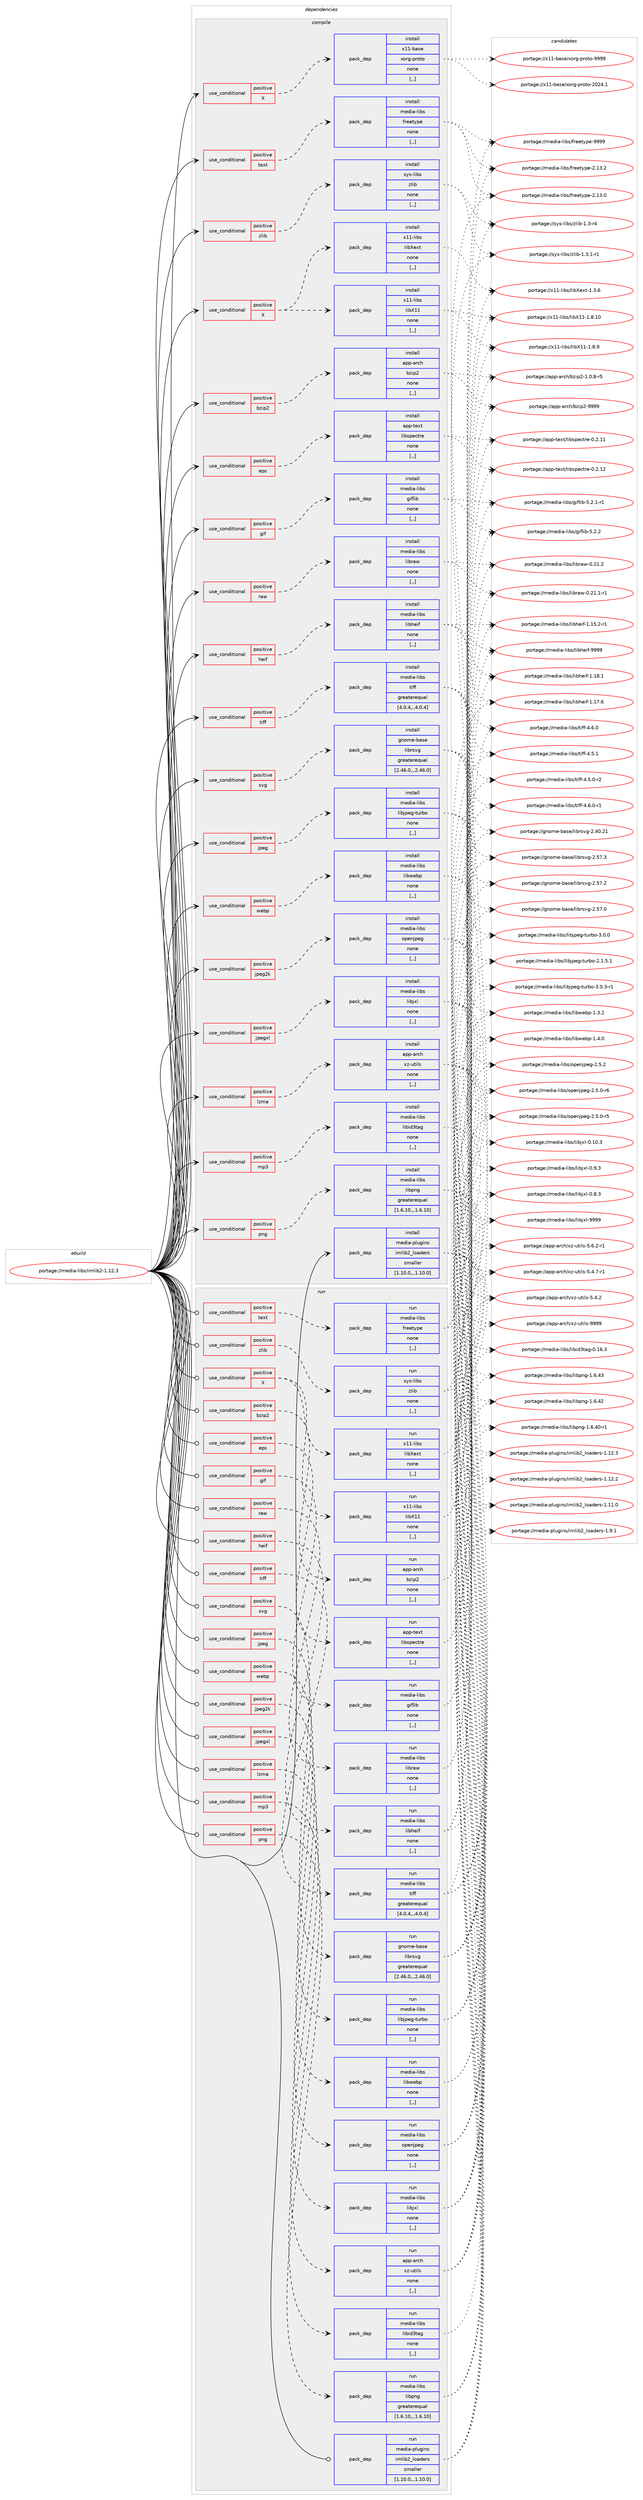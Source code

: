 digraph prolog {

# *************
# Graph options
# *************

newrank=true;
concentrate=true;
compound=true;
graph [rankdir=LR,fontname=Helvetica,fontsize=10,ranksep=1.5];#, ranksep=2.5, nodesep=0.2];
edge  [arrowhead=vee];
node  [fontname=Helvetica,fontsize=10];

# **********
# The ebuild
# **********

subgraph cluster_leftcol {
color=gray;
label=<<i>ebuild</i>>;
id [label="portage://media-libs/imlib2-1.12.3", color=red, width=4, href="../media-libs/imlib2-1.12.3.svg"];
}

# ****************
# The dependencies
# ****************

subgraph cluster_midcol {
color=gray;
label=<<i>dependencies</i>>;
subgraph cluster_compile {
fillcolor="#eeeeee";
style=filled;
label=<<i>compile</i>>;
subgraph cond75062 {
dependency297834 [label=<<TABLE BORDER="0" CELLBORDER="1" CELLSPACING="0" CELLPADDING="4"><TR><TD ROWSPAN="3" CELLPADDING="10">use_conditional</TD></TR><TR><TD>positive</TD></TR><TR><TD>X</TD></TR></TABLE>>, shape=none, color=red];
subgraph pack220414 {
dependency297835 [label=<<TABLE BORDER="0" CELLBORDER="1" CELLSPACING="0" CELLPADDING="4" WIDTH="220"><TR><TD ROWSPAN="6" CELLPADDING="30">pack_dep</TD></TR><TR><TD WIDTH="110">install</TD></TR><TR><TD>x11-base</TD></TR><TR><TD>xorg-proto</TD></TR><TR><TD>none</TD></TR><TR><TD>[,,]</TD></TR></TABLE>>, shape=none, color=blue];
}
dependency297834:e -> dependency297835:w [weight=20,style="dashed",arrowhead="vee"];
}
id:e -> dependency297834:w [weight=20,style="solid",arrowhead="vee"];
subgraph cond75063 {
dependency297836 [label=<<TABLE BORDER="0" CELLBORDER="1" CELLSPACING="0" CELLPADDING="4"><TR><TD ROWSPAN="3" CELLPADDING="10">use_conditional</TD></TR><TR><TD>positive</TD></TR><TR><TD>X</TD></TR></TABLE>>, shape=none, color=red];
subgraph pack220415 {
dependency297837 [label=<<TABLE BORDER="0" CELLBORDER="1" CELLSPACING="0" CELLPADDING="4" WIDTH="220"><TR><TD ROWSPAN="6" CELLPADDING="30">pack_dep</TD></TR><TR><TD WIDTH="110">install</TD></TR><TR><TD>x11-libs</TD></TR><TR><TD>libX11</TD></TR><TR><TD>none</TD></TR><TR><TD>[,,]</TD></TR></TABLE>>, shape=none, color=blue];
}
dependency297836:e -> dependency297837:w [weight=20,style="dashed",arrowhead="vee"];
subgraph pack220416 {
dependency297838 [label=<<TABLE BORDER="0" CELLBORDER="1" CELLSPACING="0" CELLPADDING="4" WIDTH="220"><TR><TD ROWSPAN="6" CELLPADDING="30">pack_dep</TD></TR><TR><TD WIDTH="110">install</TD></TR><TR><TD>x11-libs</TD></TR><TR><TD>libXext</TD></TR><TR><TD>none</TD></TR><TR><TD>[,,]</TD></TR></TABLE>>, shape=none, color=blue];
}
dependency297836:e -> dependency297838:w [weight=20,style="dashed",arrowhead="vee"];
}
id:e -> dependency297836:w [weight=20,style="solid",arrowhead="vee"];
subgraph cond75064 {
dependency297839 [label=<<TABLE BORDER="0" CELLBORDER="1" CELLSPACING="0" CELLPADDING="4"><TR><TD ROWSPAN="3" CELLPADDING="10">use_conditional</TD></TR><TR><TD>positive</TD></TR><TR><TD>bzip2</TD></TR></TABLE>>, shape=none, color=red];
subgraph pack220417 {
dependency297840 [label=<<TABLE BORDER="0" CELLBORDER="1" CELLSPACING="0" CELLPADDING="4" WIDTH="220"><TR><TD ROWSPAN="6" CELLPADDING="30">pack_dep</TD></TR><TR><TD WIDTH="110">install</TD></TR><TR><TD>app-arch</TD></TR><TR><TD>bzip2</TD></TR><TR><TD>none</TD></TR><TR><TD>[,,]</TD></TR></TABLE>>, shape=none, color=blue];
}
dependency297839:e -> dependency297840:w [weight=20,style="dashed",arrowhead="vee"];
}
id:e -> dependency297839:w [weight=20,style="solid",arrowhead="vee"];
subgraph cond75065 {
dependency297841 [label=<<TABLE BORDER="0" CELLBORDER="1" CELLSPACING="0" CELLPADDING="4"><TR><TD ROWSPAN="3" CELLPADDING="10">use_conditional</TD></TR><TR><TD>positive</TD></TR><TR><TD>eps</TD></TR></TABLE>>, shape=none, color=red];
subgraph pack220418 {
dependency297842 [label=<<TABLE BORDER="0" CELLBORDER="1" CELLSPACING="0" CELLPADDING="4" WIDTH="220"><TR><TD ROWSPAN="6" CELLPADDING="30">pack_dep</TD></TR><TR><TD WIDTH="110">install</TD></TR><TR><TD>app-text</TD></TR><TR><TD>libspectre</TD></TR><TR><TD>none</TD></TR><TR><TD>[,,]</TD></TR></TABLE>>, shape=none, color=blue];
}
dependency297841:e -> dependency297842:w [weight=20,style="dashed",arrowhead="vee"];
}
id:e -> dependency297841:w [weight=20,style="solid",arrowhead="vee"];
subgraph cond75066 {
dependency297843 [label=<<TABLE BORDER="0" CELLBORDER="1" CELLSPACING="0" CELLPADDING="4"><TR><TD ROWSPAN="3" CELLPADDING="10">use_conditional</TD></TR><TR><TD>positive</TD></TR><TR><TD>gif</TD></TR></TABLE>>, shape=none, color=red];
subgraph pack220419 {
dependency297844 [label=<<TABLE BORDER="0" CELLBORDER="1" CELLSPACING="0" CELLPADDING="4" WIDTH="220"><TR><TD ROWSPAN="6" CELLPADDING="30">pack_dep</TD></TR><TR><TD WIDTH="110">install</TD></TR><TR><TD>media-libs</TD></TR><TR><TD>giflib</TD></TR><TR><TD>none</TD></TR><TR><TD>[,,]</TD></TR></TABLE>>, shape=none, color=blue];
}
dependency297843:e -> dependency297844:w [weight=20,style="dashed",arrowhead="vee"];
}
id:e -> dependency297843:w [weight=20,style="solid",arrowhead="vee"];
subgraph cond75067 {
dependency297845 [label=<<TABLE BORDER="0" CELLBORDER="1" CELLSPACING="0" CELLPADDING="4"><TR><TD ROWSPAN="3" CELLPADDING="10">use_conditional</TD></TR><TR><TD>positive</TD></TR><TR><TD>heif</TD></TR></TABLE>>, shape=none, color=red];
subgraph pack220420 {
dependency297846 [label=<<TABLE BORDER="0" CELLBORDER="1" CELLSPACING="0" CELLPADDING="4" WIDTH="220"><TR><TD ROWSPAN="6" CELLPADDING="30">pack_dep</TD></TR><TR><TD WIDTH="110">install</TD></TR><TR><TD>media-libs</TD></TR><TR><TD>libheif</TD></TR><TR><TD>none</TD></TR><TR><TD>[,,]</TD></TR></TABLE>>, shape=none, color=blue];
}
dependency297845:e -> dependency297846:w [weight=20,style="dashed",arrowhead="vee"];
}
id:e -> dependency297845:w [weight=20,style="solid",arrowhead="vee"];
subgraph cond75068 {
dependency297847 [label=<<TABLE BORDER="0" CELLBORDER="1" CELLSPACING="0" CELLPADDING="4"><TR><TD ROWSPAN="3" CELLPADDING="10">use_conditional</TD></TR><TR><TD>positive</TD></TR><TR><TD>jpeg</TD></TR></TABLE>>, shape=none, color=red];
subgraph pack220421 {
dependency297848 [label=<<TABLE BORDER="0" CELLBORDER="1" CELLSPACING="0" CELLPADDING="4" WIDTH="220"><TR><TD ROWSPAN="6" CELLPADDING="30">pack_dep</TD></TR><TR><TD WIDTH="110">install</TD></TR><TR><TD>media-libs</TD></TR><TR><TD>libjpeg-turbo</TD></TR><TR><TD>none</TD></TR><TR><TD>[,,]</TD></TR></TABLE>>, shape=none, color=blue];
}
dependency297847:e -> dependency297848:w [weight=20,style="dashed",arrowhead="vee"];
}
id:e -> dependency297847:w [weight=20,style="solid",arrowhead="vee"];
subgraph cond75069 {
dependency297849 [label=<<TABLE BORDER="0" CELLBORDER="1" CELLSPACING="0" CELLPADDING="4"><TR><TD ROWSPAN="3" CELLPADDING="10">use_conditional</TD></TR><TR><TD>positive</TD></TR><TR><TD>jpeg2k</TD></TR></TABLE>>, shape=none, color=red];
subgraph pack220422 {
dependency297850 [label=<<TABLE BORDER="0" CELLBORDER="1" CELLSPACING="0" CELLPADDING="4" WIDTH="220"><TR><TD ROWSPAN="6" CELLPADDING="30">pack_dep</TD></TR><TR><TD WIDTH="110">install</TD></TR><TR><TD>media-libs</TD></TR><TR><TD>openjpeg</TD></TR><TR><TD>none</TD></TR><TR><TD>[,,]</TD></TR></TABLE>>, shape=none, color=blue];
}
dependency297849:e -> dependency297850:w [weight=20,style="dashed",arrowhead="vee"];
}
id:e -> dependency297849:w [weight=20,style="solid",arrowhead="vee"];
subgraph cond75070 {
dependency297851 [label=<<TABLE BORDER="0" CELLBORDER="1" CELLSPACING="0" CELLPADDING="4"><TR><TD ROWSPAN="3" CELLPADDING="10">use_conditional</TD></TR><TR><TD>positive</TD></TR><TR><TD>jpegxl</TD></TR></TABLE>>, shape=none, color=red];
subgraph pack220423 {
dependency297852 [label=<<TABLE BORDER="0" CELLBORDER="1" CELLSPACING="0" CELLPADDING="4" WIDTH="220"><TR><TD ROWSPAN="6" CELLPADDING="30">pack_dep</TD></TR><TR><TD WIDTH="110">install</TD></TR><TR><TD>media-libs</TD></TR><TR><TD>libjxl</TD></TR><TR><TD>none</TD></TR><TR><TD>[,,]</TD></TR></TABLE>>, shape=none, color=blue];
}
dependency297851:e -> dependency297852:w [weight=20,style="dashed",arrowhead="vee"];
}
id:e -> dependency297851:w [weight=20,style="solid",arrowhead="vee"];
subgraph cond75071 {
dependency297853 [label=<<TABLE BORDER="0" CELLBORDER="1" CELLSPACING="0" CELLPADDING="4"><TR><TD ROWSPAN="3" CELLPADDING="10">use_conditional</TD></TR><TR><TD>positive</TD></TR><TR><TD>lzma</TD></TR></TABLE>>, shape=none, color=red];
subgraph pack220424 {
dependency297854 [label=<<TABLE BORDER="0" CELLBORDER="1" CELLSPACING="0" CELLPADDING="4" WIDTH="220"><TR><TD ROWSPAN="6" CELLPADDING="30">pack_dep</TD></TR><TR><TD WIDTH="110">install</TD></TR><TR><TD>app-arch</TD></TR><TR><TD>xz-utils</TD></TR><TR><TD>none</TD></TR><TR><TD>[,,]</TD></TR></TABLE>>, shape=none, color=blue];
}
dependency297853:e -> dependency297854:w [weight=20,style="dashed",arrowhead="vee"];
}
id:e -> dependency297853:w [weight=20,style="solid",arrowhead="vee"];
subgraph cond75072 {
dependency297855 [label=<<TABLE BORDER="0" CELLBORDER="1" CELLSPACING="0" CELLPADDING="4"><TR><TD ROWSPAN="3" CELLPADDING="10">use_conditional</TD></TR><TR><TD>positive</TD></TR><TR><TD>mp3</TD></TR></TABLE>>, shape=none, color=red];
subgraph pack220425 {
dependency297856 [label=<<TABLE BORDER="0" CELLBORDER="1" CELLSPACING="0" CELLPADDING="4" WIDTH="220"><TR><TD ROWSPAN="6" CELLPADDING="30">pack_dep</TD></TR><TR><TD WIDTH="110">install</TD></TR><TR><TD>media-libs</TD></TR><TR><TD>libid3tag</TD></TR><TR><TD>none</TD></TR><TR><TD>[,,]</TD></TR></TABLE>>, shape=none, color=blue];
}
dependency297855:e -> dependency297856:w [weight=20,style="dashed",arrowhead="vee"];
}
id:e -> dependency297855:w [weight=20,style="solid",arrowhead="vee"];
subgraph cond75073 {
dependency297857 [label=<<TABLE BORDER="0" CELLBORDER="1" CELLSPACING="0" CELLPADDING="4"><TR><TD ROWSPAN="3" CELLPADDING="10">use_conditional</TD></TR><TR><TD>positive</TD></TR><TR><TD>png</TD></TR></TABLE>>, shape=none, color=red];
subgraph pack220426 {
dependency297858 [label=<<TABLE BORDER="0" CELLBORDER="1" CELLSPACING="0" CELLPADDING="4" WIDTH="220"><TR><TD ROWSPAN="6" CELLPADDING="30">pack_dep</TD></TR><TR><TD WIDTH="110">install</TD></TR><TR><TD>media-libs</TD></TR><TR><TD>libpng</TD></TR><TR><TD>greaterequal</TD></TR><TR><TD>[1.6.10,,,1.6.10]</TD></TR></TABLE>>, shape=none, color=blue];
}
dependency297857:e -> dependency297858:w [weight=20,style="dashed",arrowhead="vee"];
}
id:e -> dependency297857:w [weight=20,style="solid",arrowhead="vee"];
subgraph cond75074 {
dependency297859 [label=<<TABLE BORDER="0" CELLBORDER="1" CELLSPACING="0" CELLPADDING="4"><TR><TD ROWSPAN="3" CELLPADDING="10">use_conditional</TD></TR><TR><TD>positive</TD></TR><TR><TD>raw</TD></TR></TABLE>>, shape=none, color=red];
subgraph pack220427 {
dependency297860 [label=<<TABLE BORDER="0" CELLBORDER="1" CELLSPACING="0" CELLPADDING="4" WIDTH="220"><TR><TD ROWSPAN="6" CELLPADDING="30">pack_dep</TD></TR><TR><TD WIDTH="110">install</TD></TR><TR><TD>media-libs</TD></TR><TR><TD>libraw</TD></TR><TR><TD>none</TD></TR><TR><TD>[,,]</TD></TR></TABLE>>, shape=none, color=blue];
}
dependency297859:e -> dependency297860:w [weight=20,style="dashed",arrowhead="vee"];
}
id:e -> dependency297859:w [weight=20,style="solid",arrowhead="vee"];
subgraph cond75075 {
dependency297861 [label=<<TABLE BORDER="0" CELLBORDER="1" CELLSPACING="0" CELLPADDING="4"><TR><TD ROWSPAN="3" CELLPADDING="10">use_conditional</TD></TR><TR><TD>positive</TD></TR><TR><TD>svg</TD></TR></TABLE>>, shape=none, color=red];
subgraph pack220428 {
dependency297862 [label=<<TABLE BORDER="0" CELLBORDER="1" CELLSPACING="0" CELLPADDING="4" WIDTH="220"><TR><TD ROWSPAN="6" CELLPADDING="30">pack_dep</TD></TR><TR><TD WIDTH="110">install</TD></TR><TR><TD>gnome-base</TD></TR><TR><TD>librsvg</TD></TR><TR><TD>greaterequal</TD></TR><TR><TD>[2.46.0,,,2.46.0]</TD></TR></TABLE>>, shape=none, color=blue];
}
dependency297861:e -> dependency297862:w [weight=20,style="dashed",arrowhead="vee"];
}
id:e -> dependency297861:w [weight=20,style="solid",arrowhead="vee"];
subgraph cond75076 {
dependency297863 [label=<<TABLE BORDER="0" CELLBORDER="1" CELLSPACING="0" CELLPADDING="4"><TR><TD ROWSPAN="3" CELLPADDING="10">use_conditional</TD></TR><TR><TD>positive</TD></TR><TR><TD>text</TD></TR></TABLE>>, shape=none, color=red];
subgraph pack220429 {
dependency297864 [label=<<TABLE BORDER="0" CELLBORDER="1" CELLSPACING="0" CELLPADDING="4" WIDTH="220"><TR><TD ROWSPAN="6" CELLPADDING="30">pack_dep</TD></TR><TR><TD WIDTH="110">install</TD></TR><TR><TD>media-libs</TD></TR><TR><TD>freetype</TD></TR><TR><TD>none</TD></TR><TR><TD>[,,]</TD></TR></TABLE>>, shape=none, color=blue];
}
dependency297863:e -> dependency297864:w [weight=20,style="dashed",arrowhead="vee"];
}
id:e -> dependency297863:w [weight=20,style="solid",arrowhead="vee"];
subgraph cond75077 {
dependency297865 [label=<<TABLE BORDER="0" CELLBORDER="1" CELLSPACING="0" CELLPADDING="4"><TR><TD ROWSPAN="3" CELLPADDING="10">use_conditional</TD></TR><TR><TD>positive</TD></TR><TR><TD>tiff</TD></TR></TABLE>>, shape=none, color=red];
subgraph pack220430 {
dependency297866 [label=<<TABLE BORDER="0" CELLBORDER="1" CELLSPACING="0" CELLPADDING="4" WIDTH="220"><TR><TD ROWSPAN="6" CELLPADDING="30">pack_dep</TD></TR><TR><TD WIDTH="110">install</TD></TR><TR><TD>media-libs</TD></TR><TR><TD>tiff</TD></TR><TR><TD>greaterequal</TD></TR><TR><TD>[4.0.4,,,4.0.4]</TD></TR></TABLE>>, shape=none, color=blue];
}
dependency297865:e -> dependency297866:w [weight=20,style="dashed",arrowhead="vee"];
}
id:e -> dependency297865:w [weight=20,style="solid",arrowhead="vee"];
subgraph cond75078 {
dependency297867 [label=<<TABLE BORDER="0" CELLBORDER="1" CELLSPACING="0" CELLPADDING="4"><TR><TD ROWSPAN="3" CELLPADDING="10">use_conditional</TD></TR><TR><TD>positive</TD></TR><TR><TD>webp</TD></TR></TABLE>>, shape=none, color=red];
subgraph pack220431 {
dependency297868 [label=<<TABLE BORDER="0" CELLBORDER="1" CELLSPACING="0" CELLPADDING="4" WIDTH="220"><TR><TD ROWSPAN="6" CELLPADDING="30">pack_dep</TD></TR><TR><TD WIDTH="110">install</TD></TR><TR><TD>media-libs</TD></TR><TR><TD>libwebp</TD></TR><TR><TD>none</TD></TR><TR><TD>[,,]</TD></TR></TABLE>>, shape=none, color=blue];
}
dependency297867:e -> dependency297868:w [weight=20,style="dashed",arrowhead="vee"];
}
id:e -> dependency297867:w [weight=20,style="solid",arrowhead="vee"];
subgraph cond75079 {
dependency297869 [label=<<TABLE BORDER="0" CELLBORDER="1" CELLSPACING="0" CELLPADDING="4"><TR><TD ROWSPAN="3" CELLPADDING="10">use_conditional</TD></TR><TR><TD>positive</TD></TR><TR><TD>zlib</TD></TR></TABLE>>, shape=none, color=red];
subgraph pack220432 {
dependency297870 [label=<<TABLE BORDER="0" CELLBORDER="1" CELLSPACING="0" CELLPADDING="4" WIDTH="220"><TR><TD ROWSPAN="6" CELLPADDING="30">pack_dep</TD></TR><TR><TD WIDTH="110">install</TD></TR><TR><TD>sys-libs</TD></TR><TR><TD>zlib</TD></TR><TR><TD>none</TD></TR><TR><TD>[,,]</TD></TR></TABLE>>, shape=none, color=blue];
}
dependency297869:e -> dependency297870:w [weight=20,style="dashed",arrowhead="vee"];
}
id:e -> dependency297869:w [weight=20,style="solid",arrowhead="vee"];
subgraph pack220433 {
dependency297871 [label=<<TABLE BORDER="0" CELLBORDER="1" CELLSPACING="0" CELLPADDING="4" WIDTH="220"><TR><TD ROWSPAN="6" CELLPADDING="30">pack_dep</TD></TR><TR><TD WIDTH="110">install</TD></TR><TR><TD>media-plugins</TD></TR><TR><TD>imlib2_loaders</TD></TR><TR><TD>smaller</TD></TR><TR><TD>[1.10.0,,,1.10.0]</TD></TR></TABLE>>, shape=none, color=blue];
}
id:e -> dependency297871:w [weight=20,style="solid",arrowhead="vee"];
}
subgraph cluster_compileandrun {
fillcolor="#eeeeee";
style=filled;
label=<<i>compile and run</i>>;
}
subgraph cluster_run {
fillcolor="#eeeeee";
style=filled;
label=<<i>run</i>>;
subgraph cond75080 {
dependency297872 [label=<<TABLE BORDER="0" CELLBORDER="1" CELLSPACING="0" CELLPADDING="4"><TR><TD ROWSPAN="3" CELLPADDING="10">use_conditional</TD></TR><TR><TD>positive</TD></TR><TR><TD>X</TD></TR></TABLE>>, shape=none, color=red];
subgraph pack220434 {
dependency297873 [label=<<TABLE BORDER="0" CELLBORDER="1" CELLSPACING="0" CELLPADDING="4" WIDTH="220"><TR><TD ROWSPAN="6" CELLPADDING="30">pack_dep</TD></TR><TR><TD WIDTH="110">run</TD></TR><TR><TD>x11-libs</TD></TR><TR><TD>libX11</TD></TR><TR><TD>none</TD></TR><TR><TD>[,,]</TD></TR></TABLE>>, shape=none, color=blue];
}
dependency297872:e -> dependency297873:w [weight=20,style="dashed",arrowhead="vee"];
subgraph pack220435 {
dependency297874 [label=<<TABLE BORDER="0" CELLBORDER="1" CELLSPACING="0" CELLPADDING="4" WIDTH="220"><TR><TD ROWSPAN="6" CELLPADDING="30">pack_dep</TD></TR><TR><TD WIDTH="110">run</TD></TR><TR><TD>x11-libs</TD></TR><TR><TD>libXext</TD></TR><TR><TD>none</TD></TR><TR><TD>[,,]</TD></TR></TABLE>>, shape=none, color=blue];
}
dependency297872:e -> dependency297874:w [weight=20,style="dashed",arrowhead="vee"];
}
id:e -> dependency297872:w [weight=20,style="solid",arrowhead="odot"];
subgraph cond75081 {
dependency297875 [label=<<TABLE BORDER="0" CELLBORDER="1" CELLSPACING="0" CELLPADDING="4"><TR><TD ROWSPAN="3" CELLPADDING="10">use_conditional</TD></TR><TR><TD>positive</TD></TR><TR><TD>bzip2</TD></TR></TABLE>>, shape=none, color=red];
subgraph pack220436 {
dependency297876 [label=<<TABLE BORDER="0" CELLBORDER="1" CELLSPACING="0" CELLPADDING="4" WIDTH="220"><TR><TD ROWSPAN="6" CELLPADDING="30">pack_dep</TD></TR><TR><TD WIDTH="110">run</TD></TR><TR><TD>app-arch</TD></TR><TR><TD>bzip2</TD></TR><TR><TD>none</TD></TR><TR><TD>[,,]</TD></TR></TABLE>>, shape=none, color=blue];
}
dependency297875:e -> dependency297876:w [weight=20,style="dashed",arrowhead="vee"];
}
id:e -> dependency297875:w [weight=20,style="solid",arrowhead="odot"];
subgraph cond75082 {
dependency297877 [label=<<TABLE BORDER="0" CELLBORDER="1" CELLSPACING="0" CELLPADDING="4"><TR><TD ROWSPAN="3" CELLPADDING="10">use_conditional</TD></TR><TR><TD>positive</TD></TR><TR><TD>eps</TD></TR></TABLE>>, shape=none, color=red];
subgraph pack220437 {
dependency297878 [label=<<TABLE BORDER="0" CELLBORDER="1" CELLSPACING="0" CELLPADDING="4" WIDTH="220"><TR><TD ROWSPAN="6" CELLPADDING="30">pack_dep</TD></TR><TR><TD WIDTH="110">run</TD></TR><TR><TD>app-text</TD></TR><TR><TD>libspectre</TD></TR><TR><TD>none</TD></TR><TR><TD>[,,]</TD></TR></TABLE>>, shape=none, color=blue];
}
dependency297877:e -> dependency297878:w [weight=20,style="dashed",arrowhead="vee"];
}
id:e -> dependency297877:w [weight=20,style="solid",arrowhead="odot"];
subgraph cond75083 {
dependency297879 [label=<<TABLE BORDER="0" CELLBORDER="1" CELLSPACING="0" CELLPADDING="4"><TR><TD ROWSPAN="3" CELLPADDING="10">use_conditional</TD></TR><TR><TD>positive</TD></TR><TR><TD>gif</TD></TR></TABLE>>, shape=none, color=red];
subgraph pack220438 {
dependency297880 [label=<<TABLE BORDER="0" CELLBORDER="1" CELLSPACING="0" CELLPADDING="4" WIDTH="220"><TR><TD ROWSPAN="6" CELLPADDING="30">pack_dep</TD></TR><TR><TD WIDTH="110">run</TD></TR><TR><TD>media-libs</TD></TR><TR><TD>giflib</TD></TR><TR><TD>none</TD></TR><TR><TD>[,,]</TD></TR></TABLE>>, shape=none, color=blue];
}
dependency297879:e -> dependency297880:w [weight=20,style="dashed",arrowhead="vee"];
}
id:e -> dependency297879:w [weight=20,style="solid",arrowhead="odot"];
subgraph cond75084 {
dependency297881 [label=<<TABLE BORDER="0" CELLBORDER="1" CELLSPACING="0" CELLPADDING="4"><TR><TD ROWSPAN="3" CELLPADDING="10">use_conditional</TD></TR><TR><TD>positive</TD></TR><TR><TD>heif</TD></TR></TABLE>>, shape=none, color=red];
subgraph pack220439 {
dependency297882 [label=<<TABLE BORDER="0" CELLBORDER="1" CELLSPACING="0" CELLPADDING="4" WIDTH="220"><TR><TD ROWSPAN="6" CELLPADDING="30">pack_dep</TD></TR><TR><TD WIDTH="110">run</TD></TR><TR><TD>media-libs</TD></TR><TR><TD>libheif</TD></TR><TR><TD>none</TD></TR><TR><TD>[,,]</TD></TR></TABLE>>, shape=none, color=blue];
}
dependency297881:e -> dependency297882:w [weight=20,style="dashed",arrowhead="vee"];
}
id:e -> dependency297881:w [weight=20,style="solid",arrowhead="odot"];
subgraph cond75085 {
dependency297883 [label=<<TABLE BORDER="0" CELLBORDER="1" CELLSPACING="0" CELLPADDING="4"><TR><TD ROWSPAN="3" CELLPADDING="10">use_conditional</TD></TR><TR><TD>positive</TD></TR><TR><TD>jpeg</TD></TR></TABLE>>, shape=none, color=red];
subgraph pack220440 {
dependency297884 [label=<<TABLE BORDER="0" CELLBORDER="1" CELLSPACING="0" CELLPADDING="4" WIDTH="220"><TR><TD ROWSPAN="6" CELLPADDING="30">pack_dep</TD></TR><TR><TD WIDTH="110">run</TD></TR><TR><TD>media-libs</TD></TR><TR><TD>libjpeg-turbo</TD></TR><TR><TD>none</TD></TR><TR><TD>[,,]</TD></TR></TABLE>>, shape=none, color=blue];
}
dependency297883:e -> dependency297884:w [weight=20,style="dashed",arrowhead="vee"];
}
id:e -> dependency297883:w [weight=20,style="solid",arrowhead="odot"];
subgraph cond75086 {
dependency297885 [label=<<TABLE BORDER="0" CELLBORDER="1" CELLSPACING="0" CELLPADDING="4"><TR><TD ROWSPAN="3" CELLPADDING="10">use_conditional</TD></TR><TR><TD>positive</TD></TR><TR><TD>jpeg2k</TD></TR></TABLE>>, shape=none, color=red];
subgraph pack220441 {
dependency297886 [label=<<TABLE BORDER="0" CELLBORDER="1" CELLSPACING="0" CELLPADDING="4" WIDTH="220"><TR><TD ROWSPAN="6" CELLPADDING="30">pack_dep</TD></TR><TR><TD WIDTH="110">run</TD></TR><TR><TD>media-libs</TD></TR><TR><TD>openjpeg</TD></TR><TR><TD>none</TD></TR><TR><TD>[,,]</TD></TR></TABLE>>, shape=none, color=blue];
}
dependency297885:e -> dependency297886:w [weight=20,style="dashed",arrowhead="vee"];
}
id:e -> dependency297885:w [weight=20,style="solid",arrowhead="odot"];
subgraph cond75087 {
dependency297887 [label=<<TABLE BORDER="0" CELLBORDER="1" CELLSPACING="0" CELLPADDING="4"><TR><TD ROWSPAN="3" CELLPADDING="10">use_conditional</TD></TR><TR><TD>positive</TD></TR><TR><TD>jpegxl</TD></TR></TABLE>>, shape=none, color=red];
subgraph pack220442 {
dependency297888 [label=<<TABLE BORDER="0" CELLBORDER="1" CELLSPACING="0" CELLPADDING="4" WIDTH="220"><TR><TD ROWSPAN="6" CELLPADDING="30">pack_dep</TD></TR><TR><TD WIDTH="110">run</TD></TR><TR><TD>media-libs</TD></TR><TR><TD>libjxl</TD></TR><TR><TD>none</TD></TR><TR><TD>[,,]</TD></TR></TABLE>>, shape=none, color=blue];
}
dependency297887:e -> dependency297888:w [weight=20,style="dashed",arrowhead="vee"];
}
id:e -> dependency297887:w [weight=20,style="solid",arrowhead="odot"];
subgraph cond75088 {
dependency297889 [label=<<TABLE BORDER="0" CELLBORDER="1" CELLSPACING="0" CELLPADDING="4"><TR><TD ROWSPAN="3" CELLPADDING="10">use_conditional</TD></TR><TR><TD>positive</TD></TR><TR><TD>lzma</TD></TR></TABLE>>, shape=none, color=red];
subgraph pack220443 {
dependency297890 [label=<<TABLE BORDER="0" CELLBORDER="1" CELLSPACING="0" CELLPADDING="4" WIDTH="220"><TR><TD ROWSPAN="6" CELLPADDING="30">pack_dep</TD></TR><TR><TD WIDTH="110">run</TD></TR><TR><TD>app-arch</TD></TR><TR><TD>xz-utils</TD></TR><TR><TD>none</TD></TR><TR><TD>[,,]</TD></TR></TABLE>>, shape=none, color=blue];
}
dependency297889:e -> dependency297890:w [weight=20,style="dashed",arrowhead="vee"];
}
id:e -> dependency297889:w [weight=20,style="solid",arrowhead="odot"];
subgraph cond75089 {
dependency297891 [label=<<TABLE BORDER="0" CELLBORDER="1" CELLSPACING="0" CELLPADDING="4"><TR><TD ROWSPAN="3" CELLPADDING="10">use_conditional</TD></TR><TR><TD>positive</TD></TR><TR><TD>mp3</TD></TR></TABLE>>, shape=none, color=red];
subgraph pack220444 {
dependency297892 [label=<<TABLE BORDER="0" CELLBORDER="1" CELLSPACING="0" CELLPADDING="4" WIDTH="220"><TR><TD ROWSPAN="6" CELLPADDING="30">pack_dep</TD></TR><TR><TD WIDTH="110">run</TD></TR><TR><TD>media-libs</TD></TR><TR><TD>libid3tag</TD></TR><TR><TD>none</TD></TR><TR><TD>[,,]</TD></TR></TABLE>>, shape=none, color=blue];
}
dependency297891:e -> dependency297892:w [weight=20,style="dashed",arrowhead="vee"];
}
id:e -> dependency297891:w [weight=20,style="solid",arrowhead="odot"];
subgraph cond75090 {
dependency297893 [label=<<TABLE BORDER="0" CELLBORDER="1" CELLSPACING="0" CELLPADDING="4"><TR><TD ROWSPAN="3" CELLPADDING="10">use_conditional</TD></TR><TR><TD>positive</TD></TR><TR><TD>png</TD></TR></TABLE>>, shape=none, color=red];
subgraph pack220445 {
dependency297894 [label=<<TABLE BORDER="0" CELLBORDER="1" CELLSPACING="0" CELLPADDING="4" WIDTH="220"><TR><TD ROWSPAN="6" CELLPADDING="30">pack_dep</TD></TR><TR><TD WIDTH="110">run</TD></TR><TR><TD>media-libs</TD></TR><TR><TD>libpng</TD></TR><TR><TD>greaterequal</TD></TR><TR><TD>[1.6.10,,,1.6.10]</TD></TR></TABLE>>, shape=none, color=blue];
}
dependency297893:e -> dependency297894:w [weight=20,style="dashed",arrowhead="vee"];
}
id:e -> dependency297893:w [weight=20,style="solid",arrowhead="odot"];
subgraph cond75091 {
dependency297895 [label=<<TABLE BORDER="0" CELLBORDER="1" CELLSPACING="0" CELLPADDING="4"><TR><TD ROWSPAN="3" CELLPADDING="10">use_conditional</TD></TR><TR><TD>positive</TD></TR><TR><TD>raw</TD></TR></TABLE>>, shape=none, color=red];
subgraph pack220446 {
dependency297896 [label=<<TABLE BORDER="0" CELLBORDER="1" CELLSPACING="0" CELLPADDING="4" WIDTH="220"><TR><TD ROWSPAN="6" CELLPADDING="30">pack_dep</TD></TR><TR><TD WIDTH="110">run</TD></TR><TR><TD>media-libs</TD></TR><TR><TD>libraw</TD></TR><TR><TD>none</TD></TR><TR><TD>[,,]</TD></TR></TABLE>>, shape=none, color=blue];
}
dependency297895:e -> dependency297896:w [weight=20,style="dashed",arrowhead="vee"];
}
id:e -> dependency297895:w [weight=20,style="solid",arrowhead="odot"];
subgraph cond75092 {
dependency297897 [label=<<TABLE BORDER="0" CELLBORDER="1" CELLSPACING="0" CELLPADDING="4"><TR><TD ROWSPAN="3" CELLPADDING="10">use_conditional</TD></TR><TR><TD>positive</TD></TR><TR><TD>svg</TD></TR></TABLE>>, shape=none, color=red];
subgraph pack220447 {
dependency297898 [label=<<TABLE BORDER="0" CELLBORDER="1" CELLSPACING="0" CELLPADDING="4" WIDTH="220"><TR><TD ROWSPAN="6" CELLPADDING="30">pack_dep</TD></TR><TR><TD WIDTH="110">run</TD></TR><TR><TD>gnome-base</TD></TR><TR><TD>librsvg</TD></TR><TR><TD>greaterequal</TD></TR><TR><TD>[2.46.0,,,2.46.0]</TD></TR></TABLE>>, shape=none, color=blue];
}
dependency297897:e -> dependency297898:w [weight=20,style="dashed",arrowhead="vee"];
}
id:e -> dependency297897:w [weight=20,style="solid",arrowhead="odot"];
subgraph cond75093 {
dependency297899 [label=<<TABLE BORDER="0" CELLBORDER="1" CELLSPACING="0" CELLPADDING="4"><TR><TD ROWSPAN="3" CELLPADDING="10">use_conditional</TD></TR><TR><TD>positive</TD></TR><TR><TD>text</TD></TR></TABLE>>, shape=none, color=red];
subgraph pack220448 {
dependency297900 [label=<<TABLE BORDER="0" CELLBORDER="1" CELLSPACING="0" CELLPADDING="4" WIDTH="220"><TR><TD ROWSPAN="6" CELLPADDING="30">pack_dep</TD></TR><TR><TD WIDTH="110">run</TD></TR><TR><TD>media-libs</TD></TR><TR><TD>freetype</TD></TR><TR><TD>none</TD></TR><TR><TD>[,,]</TD></TR></TABLE>>, shape=none, color=blue];
}
dependency297899:e -> dependency297900:w [weight=20,style="dashed",arrowhead="vee"];
}
id:e -> dependency297899:w [weight=20,style="solid",arrowhead="odot"];
subgraph cond75094 {
dependency297901 [label=<<TABLE BORDER="0" CELLBORDER="1" CELLSPACING="0" CELLPADDING="4"><TR><TD ROWSPAN="3" CELLPADDING="10">use_conditional</TD></TR><TR><TD>positive</TD></TR><TR><TD>tiff</TD></TR></TABLE>>, shape=none, color=red];
subgraph pack220449 {
dependency297902 [label=<<TABLE BORDER="0" CELLBORDER="1" CELLSPACING="0" CELLPADDING="4" WIDTH="220"><TR><TD ROWSPAN="6" CELLPADDING="30">pack_dep</TD></TR><TR><TD WIDTH="110">run</TD></TR><TR><TD>media-libs</TD></TR><TR><TD>tiff</TD></TR><TR><TD>greaterequal</TD></TR><TR><TD>[4.0.4,,,4.0.4]</TD></TR></TABLE>>, shape=none, color=blue];
}
dependency297901:e -> dependency297902:w [weight=20,style="dashed",arrowhead="vee"];
}
id:e -> dependency297901:w [weight=20,style="solid",arrowhead="odot"];
subgraph cond75095 {
dependency297903 [label=<<TABLE BORDER="0" CELLBORDER="1" CELLSPACING="0" CELLPADDING="4"><TR><TD ROWSPAN="3" CELLPADDING="10">use_conditional</TD></TR><TR><TD>positive</TD></TR><TR><TD>webp</TD></TR></TABLE>>, shape=none, color=red];
subgraph pack220450 {
dependency297904 [label=<<TABLE BORDER="0" CELLBORDER="1" CELLSPACING="0" CELLPADDING="4" WIDTH="220"><TR><TD ROWSPAN="6" CELLPADDING="30">pack_dep</TD></TR><TR><TD WIDTH="110">run</TD></TR><TR><TD>media-libs</TD></TR><TR><TD>libwebp</TD></TR><TR><TD>none</TD></TR><TR><TD>[,,]</TD></TR></TABLE>>, shape=none, color=blue];
}
dependency297903:e -> dependency297904:w [weight=20,style="dashed",arrowhead="vee"];
}
id:e -> dependency297903:w [weight=20,style="solid",arrowhead="odot"];
subgraph cond75096 {
dependency297905 [label=<<TABLE BORDER="0" CELLBORDER="1" CELLSPACING="0" CELLPADDING="4"><TR><TD ROWSPAN="3" CELLPADDING="10">use_conditional</TD></TR><TR><TD>positive</TD></TR><TR><TD>zlib</TD></TR></TABLE>>, shape=none, color=red];
subgraph pack220451 {
dependency297906 [label=<<TABLE BORDER="0" CELLBORDER="1" CELLSPACING="0" CELLPADDING="4" WIDTH="220"><TR><TD ROWSPAN="6" CELLPADDING="30">pack_dep</TD></TR><TR><TD WIDTH="110">run</TD></TR><TR><TD>sys-libs</TD></TR><TR><TD>zlib</TD></TR><TR><TD>none</TD></TR><TR><TD>[,,]</TD></TR></TABLE>>, shape=none, color=blue];
}
dependency297905:e -> dependency297906:w [weight=20,style="dashed",arrowhead="vee"];
}
id:e -> dependency297905:w [weight=20,style="solid",arrowhead="odot"];
subgraph pack220452 {
dependency297907 [label=<<TABLE BORDER="0" CELLBORDER="1" CELLSPACING="0" CELLPADDING="4" WIDTH="220"><TR><TD ROWSPAN="6" CELLPADDING="30">pack_dep</TD></TR><TR><TD WIDTH="110">run</TD></TR><TR><TD>media-plugins</TD></TR><TR><TD>imlib2_loaders</TD></TR><TR><TD>smaller</TD></TR><TR><TD>[1.10.0,,,1.10.0]</TD></TR></TABLE>>, shape=none, color=blue];
}
id:e -> dependency297907:w [weight=20,style="solid",arrowhead="odot"];
}
}

# **************
# The candidates
# **************

subgraph cluster_choices {
rank=same;
color=gray;
label=<<i>candidates</i>>;

subgraph choice220414 {
color=black;
nodesep=1;
choice120494945989711510147120111114103451121141111161114557575757 [label="portage://x11-base/xorg-proto-9999", color=red, width=4,href="../x11-base/xorg-proto-9999.svg"];
choice1204949459897115101471201111141034511211411111611145504850524649 [label="portage://x11-base/xorg-proto-2024.1", color=red, width=4,href="../x11-base/xorg-proto-2024.1.svg"];
dependency297835:e -> choice120494945989711510147120111114103451121141111161114557575757:w [style=dotted,weight="100"];
dependency297835:e -> choice1204949459897115101471201111141034511211411111611145504850524649:w [style=dotted,weight="100"];
}
subgraph choice220415 {
color=black;
nodesep=1;
choice12049494510810598115471081059888494945494656464948 [label="portage://x11-libs/libX11-1.8.10", color=red, width=4,href="../x11-libs/libX11-1.8.10.svg"];
choice120494945108105981154710810598884949454946564657 [label="portage://x11-libs/libX11-1.8.9", color=red, width=4,href="../x11-libs/libX11-1.8.9.svg"];
dependency297837:e -> choice12049494510810598115471081059888494945494656464948:w [style=dotted,weight="100"];
dependency297837:e -> choice120494945108105981154710810598884949454946564657:w [style=dotted,weight="100"];
}
subgraph choice220416 {
color=black;
nodesep=1;
choice12049494510810598115471081059888101120116454946514654 [label="portage://x11-libs/libXext-1.3.6", color=red, width=4,href="../x11-libs/libXext-1.3.6.svg"];
dependency297838:e -> choice12049494510810598115471081059888101120116454946514654:w [style=dotted,weight="100"];
}
subgraph choice220417 {
color=black;
nodesep=1;
choice971121124597114991044798122105112504557575757 [label="portage://app-arch/bzip2-9999", color=red, width=4,href="../app-arch/bzip2-9999.svg"];
choice971121124597114991044798122105112504549464846564511453 [label="portage://app-arch/bzip2-1.0.8-r5", color=red, width=4,href="../app-arch/bzip2-1.0.8-r5.svg"];
dependency297840:e -> choice971121124597114991044798122105112504557575757:w [style=dotted,weight="100"];
dependency297840:e -> choice971121124597114991044798122105112504549464846564511453:w [style=dotted,weight="100"];
}
subgraph choice220418 {
color=black;
nodesep=1;
choice971121124511610112011647108105981151121019911611410145484650464950 [label="portage://app-text/libspectre-0.2.12", color=red, width=4,href="../app-text/libspectre-0.2.12.svg"];
choice971121124511610112011647108105981151121019911611410145484650464949 [label="portage://app-text/libspectre-0.2.11", color=red, width=4,href="../app-text/libspectre-0.2.11.svg"];
dependency297842:e -> choice971121124511610112011647108105981151121019911611410145484650464950:w [style=dotted,weight="100"];
dependency297842:e -> choice971121124511610112011647108105981151121019911611410145484650464949:w [style=dotted,weight="100"];
}
subgraph choice220419 {
color=black;
nodesep=1;
choice1091011001059745108105981154710310510210810598455346504650 [label="portage://media-libs/giflib-5.2.2", color=red, width=4,href="../media-libs/giflib-5.2.2.svg"];
choice10910110010597451081059811547103105102108105984553465046494511449 [label="portage://media-libs/giflib-5.2.1-r1", color=red, width=4,href="../media-libs/giflib-5.2.1-r1.svg"];
dependency297844:e -> choice1091011001059745108105981154710310510210810598455346504650:w [style=dotted,weight="100"];
dependency297844:e -> choice10910110010597451081059811547103105102108105984553465046494511449:w [style=dotted,weight="100"];
}
subgraph choice220420 {
color=black;
nodesep=1;
choice10910110010597451081059811547108105981041011051024557575757 [label="portage://media-libs/libheif-9999", color=red, width=4,href="../media-libs/libheif-9999.svg"];
choice109101100105974510810598115471081059810410110510245494649564649 [label="portage://media-libs/libheif-1.18.1", color=red, width=4,href="../media-libs/libheif-1.18.1.svg"];
choice109101100105974510810598115471081059810410110510245494649554654 [label="portage://media-libs/libheif-1.17.6", color=red, width=4,href="../media-libs/libheif-1.17.6.svg"];
choice1091011001059745108105981154710810598104101105102454946495346504511449 [label="portage://media-libs/libheif-1.15.2-r1", color=red, width=4,href="../media-libs/libheif-1.15.2-r1.svg"];
dependency297846:e -> choice10910110010597451081059811547108105981041011051024557575757:w [style=dotted,weight="100"];
dependency297846:e -> choice109101100105974510810598115471081059810410110510245494649564649:w [style=dotted,weight="100"];
dependency297846:e -> choice109101100105974510810598115471081059810410110510245494649554654:w [style=dotted,weight="100"];
dependency297846:e -> choice1091011001059745108105981154710810598104101105102454946495346504511449:w [style=dotted,weight="100"];
}
subgraph choice220421 {
color=black;
nodesep=1;
choice109101100105974510810598115471081059810611210110345116117114981114551464846514511449 [label="portage://media-libs/libjpeg-turbo-3.0.3-r1", color=red, width=4,href="../media-libs/libjpeg-turbo-3.0.3-r1.svg"];
choice10910110010597451081059811547108105981061121011034511611711498111455146484648 [label="portage://media-libs/libjpeg-turbo-3.0.0", color=red, width=4,href="../media-libs/libjpeg-turbo-3.0.0.svg"];
choice109101100105974510810598115471081059810611210110345116117114981114550464946534649 [label="portage://media-libs/libjpeg-turbo-2.1.5.1", color=red, width=4,href="../media-libs/libjpeg-turbo-2.1.5.1.svg"];
dependency297848:e -> choice109101100105974510810598115471081059810611210110345116117114981114551464846514511449:w [style=dotted,weight="100"];
dependency297848:e -> choice10910110010597451081059811547108105981061121011034511611711498111455146484648:w [style=dotted,weight="100"];
dependency297848:e -> choice109101100105974510810598115471081059810611210110345116117114981114550464946534649:w [style=dotted,weight="100"];
}
subgraph choice220422 {
color=black;
nodesep=1;
choice10910110010597451081059811547111112101110106112101103455046534650 [label="portage://media-libs/openjpeg-2.5.2", color=red, width=4,href="../media-libs/openjpeg-2.5.2.svg"];
choice109101100105974510810598115471111121011101061121011034550465346484511454 [label="portage://media-libs/openjpeg-2.5.0-r6", color=red, width=4,href="../media-libs/openjpeg-2.5.0-r6.svg"];
choice109101100105974510810598115471111121011101061121011034550465346484511453 [label="portage://media-libs/openjpeg-2.5.0-r5", color=red, width=4,href="../media-libs/openjpeg-2.5.0-r5.svg"];
dependency297850:e -> choice10910110010597451081059811547111112101110106112101103455046534650:w [style=dotted,weight="100"];
dependency297850:e -> choice109101100105974510810598115471111121011101061121011034550465346484511454:w [style=dotted,weight="100"];
dependency297850:e -> choice109101100105974510810598115471111121011101061121011034550465346484511453:w [style=dotted,weight="100"];
}
subgraph choice220423 {
color=black;
nodesep=1;
choice10910110010597451081059811547108105981061201084557575757 [label="portage://media-libs/libjxl-9999", color=red, width=4,href="../media-libs/libjxl-9999.svg"];
choice109101100105974510810598115471081059810612010845484649484651 [label="portage://media-libs/libjxl-0.10.3", color=red, width=4,href="../media-libs/libjxl-0.10.3.svg"];
choice1091011001059745108105981154710810598106120108454846574651 [label="portage://media-libs/libjxl-0.9.3", color=red, width=4,href="../media-libs/libjxl-0.9.3.svg"];
choice1091011001059745108105981154710810598106120108454846564651 [label="portage://media-libs/libjxl-0.8.3", color=red, width=4,href="../media-libs/libjxl-0.8.3.svg"];
dependency297852:e -> choice10910110010597451081059811547108105981061201084557575757:w [style=dotted,weight="100"];
dependency297852:e -> choice109101100105974510810598115471081059810612010845484649484651:w [style=dotted,weight="100"];
dependency297852:e -> choice1091011001059745108105981154710810598106120108454846574651:w [style=dotted,weight="100"];
dependency297852:e -> choice1091011001059745108105981154710810598106120108454846564651:w [style=dotted,weight="100"];
}
subgraph choice220424 {
color=black;
nodesep=1;
choice9711211245971149910447120122451171161051081154557575757 [label="portage://app-arch/xz-utils-9999", color=red, width=4,href="../app-arch/xz-utils-9999.svg"];
choice9711211245971149910447120122451171161051081154553465446504511449 [label="portage://app-arch/xz-utils-5.6.2-r1", color=red, width=4,href="../app-arch/xz-utils-5.6.2-r1.svg"];
choice9711211245971149910447120122451171161051081154553465246554511449 [label="portage://app-arch/xz-utils-5.4.7-r1", color=red, width=4,href="../app-arch/xz-utils-5.4.7-r1.svg"];
choice971121124597114991044712012245117116105108115455346524650 [label="portage://app-arch/xz-utils-5.4.2", color=red, width=4,href="../app-arch/xz-utils-5.4.2.svg"];
dependency297854:e -> choice9711211245971149910447120122451171161051081154557575757:w [style=dotted,weight="100"];
dependency297854:e -> choice9711211245971149910447120122451171161051081154553465446504511449:w [style=dotted,weight="100"];
dependency297854:e -> choice9711211245971149910447120122451171161051081154553465246554511449:w [style=dotted,weight="100"];
dependency297854:e -> choice971121124597114991044712012245117116105108115455346524650:w [style=dotted,weight="100"];
}
subgraph choice220425 {
color=black;
nodesep=1;
choice1091011001059745108105981154710810598105100511169710345484649544651 [label="portage://media-libs/libid3tag-0.16.3", color=red, width=4,href="../media-libs/libid3tag-0.16.3.svg"];
dependency297856:e -> choice1091011001059745108105981154710810598105100511169710345484649544651:w [style=dotted,weight="100"];
}
subgraph choice220426 {
color=black;
nodesep=1;
choice109101100105974510810598115471081059811211010345494654465251 [label="portage://media-libs/libpng-1.6.43", color=red, width=4,href="../media-libs/libpng-1.6.43.svg"];
choice109101100105974510810598115471081059811211010345494654465250 [label="portage://media-libs/libpng-1.6.42", color=red, width=4,href="../media-libs/libpng-1.6.42.svg"];
choice1091011001059745108105981154710810598112110103454946544652484511449 [label="portage://media-libs/libpng-1.6.40-r1", color=red, width=4,href="../media-libs/libpng-1.6.40-r1.svg"];
dependency297858:e -> choice109101100105974510810598115471081059811211010345494654465251:w [style=dotted,weight="100"];
dependency297858:e -> choice109101100105974510810598115471081059811211010345494654465250:w [style=dotted,weight="100"];
dependency297858:e -> choice1091011001059745108105981154710810598112110103454946544652484511449:w [style=dotted,weight="100"];
}
subgraph choice220427 {
color=black;
nodesep=1;
choice10910110010597451081059811547108105981149711945484650494650 [label="portage://media-libs/libraw-0.21.2", color=red, width=4,href="../media-libs/libraw-0.21.2.svg"];
choice109101100105974510810598115471081059811497119454846504946494511449 [label="portage://media-libs/libraw-0.21.1-r1", color=red, width=4,href="../media-libs/libraw-0.21.1-r1.svg"];
dependency297860:e -> choice10910110010597451081059811547108105981149711945484650494650:w [style=dotted,weight="100"];
dependency297860:e -> choice109101100105974510810598115471081059811497119454846504946494511449:w [style=dotted,weight="100"];
}
subgraph choice220428 {
color=black;
nodesep=1;
choice103110111109101459897115101471081059811411511810345504653554651 [label="portage://gnome-base/librsvg-2.57.3", color=red, width=4,href="../gnome-base/librsvg-2.57.3.svg"];
choice103110111109101459897115101471081059811411511810345504653554650 [label="portage://gnome-base/librsvg-2.57.2", color=red, width=4,href="../gnome-base/librsvg-2.57.2.svg"];
choice103110111109101459897115101471081059811411511810345504653554648 [label="portage://gnome-base/librsvg-2.57.0", color=red, width=4,href="../gnome-base/librsvg-2.57.0.svg"];
choice10311011110910145989711510147108105981141151181034550465248465049 [label="portage://gnome-base/librsvg-2.40.21", color=red, width=4,href="../gnome-base/librsvg-2.40.21.svg"];
dependency297862:e -> choice103110111109101459897115101471081059811411511810345504653554651:w [style=dotted,weight="100"];
dependency297862:e -> choice103110111109101459897115101471081059811411511810345504653554650:w [style=dotted,weight="100"];
dependency297862:e -> choice103110111109101459897115101471081059811411511810345504653554648:w [style=dotted,weight="100"];
dependency297862:e -> choice10311011110910145989711510147108105981141151181034550465248465049:w [style=dotted,weight="100"];
}
subgraph choice220429 {
color=black;
nodesep=1;
choice109101100105974510810598115471021141011011161211121014557575757 [label="portage://media-libs/freetype-9999", color=red, width=4,href="../media-libs/freetype-9999.svg"];
choice1091011001059745108105981154710211410110111612111210145504649514650 [label="portage://media-libs/freetype-2.13.2", color=red, width=4,href="../media-libs/freetype-2.13.2.svg"];
choice1091011001059745108105981154710211410110111612111210145504649514648 [label="portage://media-libs/freetype-2.13.0", color=red, width=4,href="../media-libs/freetype-2.13.0.svg"];
dependency297864:e -> choice109101100105974510810598115471021141011011161211121014557575757:w [style=dotted,weight="100"];
dependency297864:e -> choice1091011001059745108105981154710211410110111612111210145504649514650:w [style=dotted,weight="100"];
dependency297864:e -> choice1091011001059745108105981154710211410110111612111210145504649514648:w [style=dotted,weight="100"];
}
subgraph choice220430 {
color=black;
nodesep=1;
choice109101100105974510810598115471161051021024552465446484511449 [label="portage://media-libs/tiff-4.6.0-r1", color=red, width=4,href="../media-libs/tiff-4.6.0-r1.svg"];
choice10910110010597451081059811547116105102102455246544648 [label="portage://media-libs/tiff-4.6.0", color=red, width=4,href="../media-libs/tiff-4.6.0.svg"];
choice10910110010597451081059811547116105102102455246534649 [label="portage://media-libs/tiff-4.5.1", color=red, width=4,href="../media-libs/tiff-4.5.1.svg"];
choice109101100105974510810598115471161051021024552465346484511450 [label="portage://media-libs/tiff-4.5.0-r2", color=red, width=4,href="../media-libs/tiff-4.5.0-r2.svg"];
dependency297866:e -> choice109101100105974510810598115471161051021024552465446484511449:w [style=dotted,weight="100"];
dependency297866:e -> choice10910110010597451081059811547116105102102455246544648:w [style=dotted,weight="100"];
dependency297866:e -> choice10910110010597451081059811547116105102102455246534649:w [style=dotted,weight="100"];
dependency297866:e -> choice109101100105974510810598115471161051021024552465346484511450:w [style=dotted,weight="100"];
}
subgraph choice220431 {
color=black;
nodesep=1;
choice109101100105974510810598115471081059811910198112454946524648 [label="portage://media-libs/libwebp-1.4.0", color=red, width=4,href="../media-libs/libwebp-1.4.0.svg"];
choice109101100105974510810598115471081059811910198112454946514650 [label="portage://media-libs/libwebp-1.3.2", color=red, width=4,href="../media-libs/libwebp-1.3.2.svg"];
dependency297868:e -> choice109101100105974510810598115471081059811910198112454946524648:w [style=dotted,weight="100"];
dependency297868:e -> choice109101100105974510810598115471081059811910198112454946514650:w [style=dotted,weight="100"];
}
subgraph choice220432 {
color=black;
nodesep=1;
choice115121115451081059811547122108105984549465146494511449 [label="portage://sys-libs/zlib-1.3.1-r1", color=red, width=4,href="../sys-libs/zlib-1.3.1-r1.svg"];
choice11512111545108105981154712210810598454946514511452 [label="portage://sys-libs/zlib-1.3-r4", color=red, width=4,href="../sys-libs/zlib-1.3-r4.svg"];
dependency297870:e -> choice115121115451081059811547122108105984549465146494511449:w [style=dotted,weight="100"];
dependency297870:e -> choice11512111545108105981154712210810598454946514511452:w [style=dotted,weight="100"];
}
subgraph choice220433 {
color=black;
nodesep=1;
choice1091011001059745112108117103105110115471051091081059850951081119710010111411545494649504651 [label="portage://media-plugins/imlib2_loaders-1.12.3", color=red, width=4,href="../media-plugins/imlib2_loaders-1.12.3.svg"];
choice1091011001059745112108117103105110115471051091081059850951081119710010111411545494649504650 [label="portage://media-plugins/imlib2_loaders-1.12.2", color=red, width=4,href="../media-plugins/imlib2_loaders-1.12.2.svg"];
choice1091011001059745112108117103105110115471051091081059850951081119710010111411545494649494648 [label="portage://media-plugins/imlib2_loaders-1.11.0", color=red, width=4,href="../media-plugins/imlib2_loaders-1.11.0.svg"];
choice10910110010597451121081171031051101154710510910810598509510811197100101114115454946574649 [label="portage://media-plugins/imlib2_loaders-1.9.1", color=red, width=4,href="../media-plugins/imlib2_loaders-1.9.1.svg"];
dependency297871:e -> choice1091011001059745112108117103105110115471051091081059850951081119710010111411545494649504651:w [style=dotted,weight="100"];
dependency297871:e -> choice1091011001059745112108117103105110115471051091081059850951081119710010111411545494649504650:w [style=dotted,weight="100"];
dependency297871:e -> choice1091011001059745112108117103105110115471051091081059850951081119710010111411545494649494648:w [style=dotted,weight="100"];
dependency297871:e -> choice10910110010597451121081171031051101154710510910810598509510811197100101114115454946574649:w [style=dotted,weight="100"];
}
subgraph choice220434 {
color=black;
nodesep=1;
choice12049494510810598115471081059888494945494656464948 [label="portage://x11-libs/libX11-1.8.10", color=red, width=4,href="../x11-libs/libX11-1.8.10.svg"];
choice120494945108105981154710810598884949454946564657 [label="portage://x11-libs/libX11-1.8.9", color=red, width=4,href="../x11-libs/libX11-1.8.9.svg"];
dependency297873:e -> choice12049494510810598115471081059888494945494656464948:w [style=dotted,weight="100"];
dependency297873:e -> choice120494945108105981154710810598884949454946564657:w [style=dotted,weight="100"];
}
subgraph choice220435 {
color=black;
nodesep=1;
choice12049494510810598115471081059888101120116454946514654 [label="portage://x11-libs/libXext-1.3.6", color=red, width=4,href="../x11-libs/libXext-1.3.6.svg"];
dependency297874:e -> choice12049494510810598115471081059888101120116454946514654:w [style=dotted,weight="100"];
}
subgraph choice220436 {
color=black;
nodesep=1;
choice971121124597114991044798122105112504557575757 [label="portage://app-arch/bzip2-9999", color=red, width=4,href="../app-arch/bzip2-9999.svg"];
choice971121124597114991044798122105112504549464846564511453 [label="portage://app-arch/bzip2-1.0.8-r5", color=red, width=4,href="../app-arch/bzip2-1.0.8-r5.svg"];
dependency297876:e -> choice971121124597114991044798122105112504557575757:w [style=dotted,weight="100"];
dependency297876:e -> choice971121124597114991044798122105112504549464846564511453:w [style=dotted,weight="100"];
}
subgraph choice220437 {
color=black;
nodesep=1;
choice971121124511610112011647108105981151121019911611410145484650464950 [label="portage://app-text/libspectre-0.2.12", color=red, width=4,href="../app-text/libspectre-0.2.12.svg"];
choice971121124511610112011647108105981151121019911611410145484650464949 [label="portage://app-text/libspectre-0.2.11", color=red, width=4,href="../app-text/libspectre-0.2.11.svg"];
dependency297878:e -> choice971121124511610112011647108105981151121019911611410145484650464950:w [style=dotted,weight="100"];
dependency297878:e -> choice971121124511610112011647108105981151121019911611410145484650464949:w [style=dotted,weight="100"];
}
subgraph choice220438 {
color=black;
nodesep=1;
choice1091011001059745108105981154710310510210810598455346504650 [label="portage://media-libs/giflib-5.2.2", color=red, width=4,href="../media-libs/giflib-5.2.2.svg"];
choice10910110010597451081059811547103105102108105984553465046494511449 [label="portage://media-libs/giflib-5.2.1-r1", color=red, width=4,href="../media-libs/giflib-5.2.1-r1.svg"];
dependency297880:e -> choice1091011001059745108105981154710310510210810598455346504650:w [style=dotted,weight="100"];
dependency297880:e -> choice10910110010597451081059811547103105102108105984553465046494511449:w [style=dotted,weight="100"];
}
subgraph choice220439 {
color=black;
nodesep=1;
choice10910110010597451081059811547108105981041011051024557575757 [label="portage://media-libs/libheif-9999", color=red, width=4,href="../media-libs/libheif-9999.svg"];
choice109101100105974510810598115471081059810410110510245494649564649 [label="portage://media-libs/libheif-1.18.1", color=red, width=4,href="../media-libs/libheif-1.18.1.svg"];
choice109101100105974510810598115471081059810410110510245494649554654 [label="portage://media-libs/libheif-1.17.6", color=red, width=4,href="../media-libs/libheif-1.17.6.svg"];
choice1091011001059745108105981154710810598104101105102454946495346504511449 [label="portage://media-libs/libheif-1.15.2-r1", color=red, width=4,href="../media-libs/libheif-1.15.2-r1.svg"];
dependency297882:e -> choice10910110010597451081059811547108105981041011051024557575757:w [style=dotted,weight="100"];
dependency297882:e -> choice109101100105974510810598115471081059810410110510245494649564649:w [style=dotted,weight="100"];
dependency297882:e -> choice109101100105974510810598115471081059810410110510245494649554654:w [style=dotted,weight="100"];
dependency297882:e -> choice1091011001059745108105981154710810598104101105102454946495346504511449:w [style=dotted,weight="100"];
}
subgraph choice220440 {
color=black;
nodesep=1;
choice109101100105974510810598115471081059810611210110345116117114981114551464846514511449 [label="portage://media-libs/libjpeg-turbo-3.0.3-r1", color=red, width=4,href="../media-libs/libjpeg-turbo-3.0.3-r1.svg"];
choice10910110010597451081059811547108105981061121011034511611711498111455146484648 [label="portage://media-libs/libjpeg-turbo-3.0.0", color=red, width=4,href="../media-libs/libjpeg-turbo-3.0.0.svg"];
choice109101100105974510810598115471081059810611210110345116117114981114550464946534649 [label="portage://media-libs/libjpeg-turbo-2.1.5.1", color=red, width=4,href="../media-libs/libjpeg-turbo-2.1.5.1.svg"];
dependency297884:e -> choice109101100105974510810598115471081059810611210110345116117114981114551464846514511449:w [style=dotted,weight="100"];
dependency297884:e -> choice10910110010597451081059811547108105981061121011034511611711498111455146484648:w [style=dotted,weight="100"];
dependency297884:e -> choice109101100105974510810598115471081059810611210110345116117114981114550464946534649:w [style=dotted,weight="100"];
}
subgraph choice220441 {
color=black;
nodesep=1;
choice10910110010597451081059811547111112101110106112101103455046534650 [label="portage://media-libs/openjpeg-2.5.2", color=red, width=4,href="../media-libs/openjpeg-2.5.2.svg"];
choice109101100105974510810598115471111121011101061121011034550465346484511454 [label="portage://media-libs/openjpeg-2.5.0-r6", color=red, width=4,href="../media-libs/openjpeg-2.5.0-r6.svg"];
choice109101100105974510810598115471111121011101061121011034550465346484511453 [label="portage://media-libs/openjpeg-2.5.0-r5", color=red, width=4,href="../media-libs/openjpeg-2.5.0-r5.svg"];
dependency297886:e -> choice10910110010597451081059811547111112101110106112101103455046534650:w [style=dotted,weight="100"];
dependency297886:e -> choice109101100105974510810598115471111121011101061121011034550465346484511454:w [style=dotted,weight="100"];
dependency297886:e -> choice109101100105974510810598115471111121011101061121011034550465346484511453:w [style=dotted,weight="100"];
}
subgraph choice220442 {
color=black;
nodesep=1;
choice10910110010597451081059811547108105981061201084557575757 [label="portage://media-libs/libjxl-9999", color=red, width=4,href="../media-libs/libjxl-9999.svg"];
choice109101100105974510810598115471081059810612010845484649484651 [label="portage://media-libs/libjxl-0.10.3", color=red, width=4,href="../media-libs/libjxl-0.10.3.svg"];
choice1091011001059745108105981154710810598106120108454846574651 [label="portage://media-libs/libjxl-0.9.3", color=red, width=4,href="../media-libs/libjxl-0.9.3.svg"];
choice1091011001059745108105981154710810598106120108454846564651 [label="portage://media-libs/libjxl-0.8.3", color=red, width=4,href="../media-libs/libjxl-0.8.3.svg"];
dependency297888:e -> choice10910110010597451081059811547108105981061201084557575757:w [style=dotted,weight="100"];
dependency297888:e -> choice109101100105974510810598115471081059810612010845484649484651:w [style=dotted,weight="100"];
dependency297888:e -> choice1091011001059745108105981154710810598106120108454846574651:w [style=dotted,weight="100"];
dependency297888:e -> choice1091011001059745108105981154710810598106120108454846564651:w [style=dotted,weight="100"];
}
subgraph choice220443 {
color=black;
nodesep=1;
choice9711211245971149910447120122451171161051081154557575757 [label="portage://app-arch/xz-utils-9999", color=red, width=4,href="../app-arch/xz-utils-9999.svg"];
choice9711211245971149910447120122451171161051081154553465446504511449 [label="portage://app-arch/xz-utils-5.6.2-r1", color=red, width=4,href="../app-arch/xz-utils-5.6.2-r1.svg"];
choice9711211245971149910447120122451171161051081154553465246554511449 [label="portage://app-arch/xz-utils-5.4.7-r1", color=red, width=4,href="../app-arch/xz-utils-5.4.7-r1.svg"];
choice971121124597114991044712012245117116105108115455346524650 [label="portage://app-arch/xz-utils-5.4.2", color=red, width=4,href="../app-arch/xz-utils-5.4.2.svg"];
dependency297890:e -> choice9711211245971149910447120122451171161051081154557575757:w [style=dotted,weight="100"];
dependency297890:e -> choice9711211245971149910447120122451171161051081154553465446504511449:w [style=dotted,weight="100"];
dependency297890:e -> choice9711211245971149910447120122451171161051081154553465246554511449:w [style=dotted,weight="100"];
dependency297890:e -> choice971121124597114991044712012245117116105108115455346524650:w [style=dotted,weight="100"];
}
subgraph choice220444 {
color=black;
nodesep=1;
choice1091011001059745108105981154710810598105100511169710345484649544651 [label="portage://media-libs/libid3tag-0.16.3", color=red, width=4,href="../media-libs/libid3tag-0.16.3.svg"];
dependency297892:e -> choice1091011001059745108105981154710810598105100511169710345484649544651:w [style=dotted,weight="100"];
}
subgraph choice220445 {
color=black;
nodesep=1;
choice109101100105974510810598115471081059811211010345494654465251 [label="portage://media-libs/libpng-1.6.43", color=red, width=4,href="../media-libs/libpng-1.6.43.svg"];
choice109101100105974510810598115471081059811211010345494654465250 [label="portage://media-libs/libpng-1.6.42", color=red, width=4,href="../media-libs/libpng-1.6.42.svg"];
choice1091011001059745108105981154710810598112110103454946544652484511449 [label="portage://media-libs/libpng-1.6.40-r1", color=red, width=4,href="../media-libs/libpng-1.6.40-r1.svg"];
dependency297894:e -> choice109101100105974510810598115471081059811211010345494654465251:w [style=dotted,weight="100"];
dependency297894:e -> choice109101100105974510810598115471081059811211010345494654465250:w [style=dotted,weight="100"];
dependency297894:e -> choice1091011001059745108105981154710810598112110103454946544652484511449:w [style=dotted,weight="100"];
}
subgraph choice220446 {
color=black;
nodesep=1;
choice10910110010597451081059811547108105981149711945484650494650 [label="portage://media-libs/libraw-0.21.2", color=red, width=4,href="../media-libs/libraw-0.21.2.svg"];
choice109101100105974510810598115471081059811497119454846504946494511449 [label="portage://media-libs/libraw-0.21.1-r1", color=red, width=4,href="../media-libs/libraw-0.21.1-r1.svg"];
dependency297896:e -> choice10910110010597451081059811547108105981149711945484650494650:w [style=dotted,weight="100"];
dependency297896:e -> choice109101100105974510810598115471081059811497119454846504946494511449:w [style=dotted,weight="100"];
}
subgraph choice220447 {
color=black;
nodesep=1;
choice103110111109101459897115101471081059811411511810345504653554651 [label="portage://gnome-base/librsvg-2.57.3", color=red, width=4,href="../gnome-base/librsvg-2.57.3.svg"];
choice103110111109101459897115101471081059811411511810345504653554650 [label="portage://gnome-base/librsvg-2.57.2", color=red, width=4,href="../gnome-base/librsvg-2.57.2.svg"];
choice103110111109101459897115101471081059811411511810345504653554648 [label="portage://gnome-base/librsvg-2.57.0", color=red, width=4,href="../gnome-base/librsvg-2.57.0.svg"];
choice10311011110910145989711510147108105981141151181034550465248465049 [label="portage://gnome-base/librsvg-2.40.21", color=red, width=4,href="../gnome-base/librsvg-2.40.21.svg"];
dependency297898:e -> choice103110111109101459897115101471081059811411511810345504653554651:w [style=dotted,weight="100"];
dependency297898:e -> choice103110111109101459897115101471081059811411511810345504653554650:w [style=dotted,weight="100"];
dependency297898:e -> choice103110111109101459897115101471081059811411511810345504653554648:w [style=dotted,weight="100"];
dependency297898:e -> choice10311011110910145989711510147108105981141151181034550465248465049:w [style=dotted,weight="100"];
}
subgraph choice220448 {
color=black;
nodesep=1;
choice109101100105974510810598115471021141011011161211121014557575757 [label="portage://media-libs/freetype-9999", color=red, width=4,href="../media-libs/freetype-9999.svg"];
choice1091011001059745108105981154710211410110111612111210145504649514650 [label="portage://media-libs/freetype-2.13.2", color=red, width=4,href="../media-libs/freetype-2.13.2.svg"];
choice1091011001059745108105981154710211410110111612111210145504649514648 [label="portage://media-libs/freetype-2.13.0", color=red, width=4,href="../media-libs/freetype-2.13.0.svg"];
dependency297900:e -> choice109101100105974510810598115471021141011011161211121014557575757:w [style=dotted,weight="100"];
dependency297900:e -> choice1091011001059745108105981154710211410110111612111210145504649514650:w [style=dotted,weight="100"];
dependency297900:e -> choice1091011001059745108105981154710211410110111612111210145504649514648:w [style=dotted,weight="100"];
}
subgraph choice220449 {
color=black;
nodesep=1;
choice109101100105974510810598115471161051021024552465446484511449 [label="portage://media-libs/tiff-4.6.0-r1", color=red, width=4,href="../media-libs/tiff-4.6.0-r1.svg"];
choice10910110010597451081059811547116105102102455246544648 [label="portage://media-libs/tiff-4.6.0", color=red, width=4,href="../media-libs/tiff-4.6.0.svg"];
choice10910110010597451081059811547116105102102455246534649 [label="portage://media-libs/tiff-4.5.1", color=red, width=4,href="../media-libs/tiff-4.5.1.svg"];
choice109101100105974510810598115471161051021024552465346484511450 [label="portage://media-libs/tiff-4.5.0-r2", color=red, width=4,href="../media-libs/tiff-4.5.0-r2.svg"];
dependency297902:e -> choice109101100105974510810598115471161051021024552465446484511449:w [style=dotted,weight="100"];
dependency297902:e -> choice10910110010597451081059811547116105102102455246544648:w [style=dotted,weight="100"];
dependency297902:e -> choice10910110010597451081059811547116105102102455246534649:w [style=dotted,weight="100"];
dependency297902:e -> choice109101100105974510810598115471161051021024552465346484511450:w [style=dotted,weight="100"];
}
subgraph choice220450 {
color=black;
nodesep=1;
choice109101100105974510810598115471081059811910198112454946524648 [label="portage://media-libs/libwebp-1.4.0", color=red, width=4,href="../media-libs/libwebp-1.4.0.svg"];
choice109101100105974510810598115471081059811910198112454946514650 [label="portage://media-libs/libwebp-1.3.2", color=red, width=4,href="../media-libs/libwebp-1.3.2.svg"];
dependency297904:e -> choice109101100105974510810598115471081059811910198112454946524648:w [style=dotted,weight="100"];
dependency297904:e -> choice109101100105974510810598115471081059811910198112454946514650:w [style=dotted,weight="100"];
}
subgraph choice220451 {
color=black;
nodesep=1;
choice115121115451081059811547122108105984549465146494511449 [label="portage://sys-libs/zlib-1.3.1-r1", color=red, width=4,href="../sys-libs/zlib-1.3.1-r1.svg"];
choice11512111545108105981154712210810598454946514511452 [label="portage://sys-libs/zlib-1.3-r4", color=red, width=4,href="../sys-libs/zlib-1.3-r4.svg"];
dependency297906:e -> choice115121115451081059811547122108105984549465146494511449:w [style=dotted,weight="100"];
dependency297906:e -> choice11512111545108105981154712210810598454946514511452:w [style=dotted,weight="100"];
}
subgraph choice220452 {
color=black;
nodesep=1;
choice1091011001059745112108117103105110115471051091081059850951081119710010111411545494649504651 [label="portage://media-plugins/imlib2_loaders-1.12.3", color=red, width=4,href="../media-plugins/imlib2_loaders-1.12.3.svg"];
choice1091011001059745112108117103105110115471051091081059850951081119710010111411545494649504650 [label="portage://media-plugins/imlib2_loaders-1.12.2", color=red, width=4,href="../media-plugins/imlib2_loaders-1.12.2.svg"];
choice1091011001059745112108117103105110115471051091081059850951081119710010111411545494649494648 [label="portage://media-plugins/imlib2_loaders-1.11.0", color=red, width=4,href="../media-plugins/imlib2_loaders-1.11.0.svg"];
choice10910110010597451121081171031051101154710510910810598509510811197100101114115454946574649 [label="portage://media-plugins/imlib2_loaders-1.9.1", color=red, width=4,href="../media-plugins/imlib2_loaders-1.9.1.svg"];
dependency297907:e -> choice1091011001059745112108117103105110115471051091081059850951081119710010111411545494649504651:w [style=dotted,weight="100"];
dependency297907:e -> choice1091011001059745112108117103105110115471051091081059850951081119710010111411545494649504650:w [style=dotted,weight="100"];
dependency297907:e -> choice1091011001059745112108117103105110115471051091081059850951081119710010111411545494649494648:w [style=dotted,weight="100"];
dependency297907:e -> choice10910110010597451121081171031051101154710510910810598509510811197100101114115454946574649:w [style=dotted,weight="100"];
}
}

}
